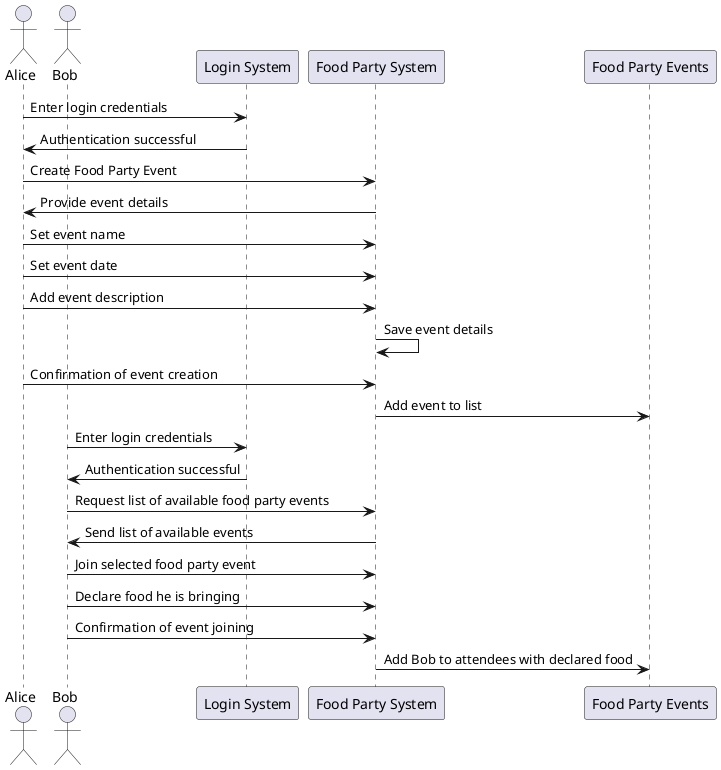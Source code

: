 @startuml
actor Alice
actor Bob
participant "Login System" as LS
participant "Food Party System" as FPS

Alice -> LS: Enter login credentials
LS -> Alice: Authentication successful

Alice -> FPS: Create Food Party Event
FPS -> Alice: Provide event details

Alice -> FPS: Set event name
Alice -> FPS: Set event date
Alice -> FPS: Add event description

FPS -> FPS: Save event details
Alice -> FPS: Confirmation of event creation
FPS -> "Food Party Events": Add event to list



Bob -> LS: Enter login credentials
LS -> Bob: Authentication successful

Bob -> FPS: Request list of available food party events
FPS -> Bob: Send list of available events

Bob -> FPS: Join selected food party event
Bob -> FPS: Declare food he is bringing



Bob -> FPS: Confirmation of event joining
FPS -> "Food Party Events": Add Bob to attendees with declared food
@enduml
